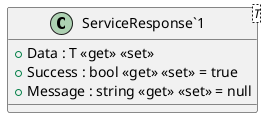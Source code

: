 @startuml
class "ServiceResponse`1"<T> {
    + Data : T <<get>> <<set>>
    + Success : bool <<get>> <<set>> = true
    + Message : string <<get>> <<set>> = null
}
@enduml
